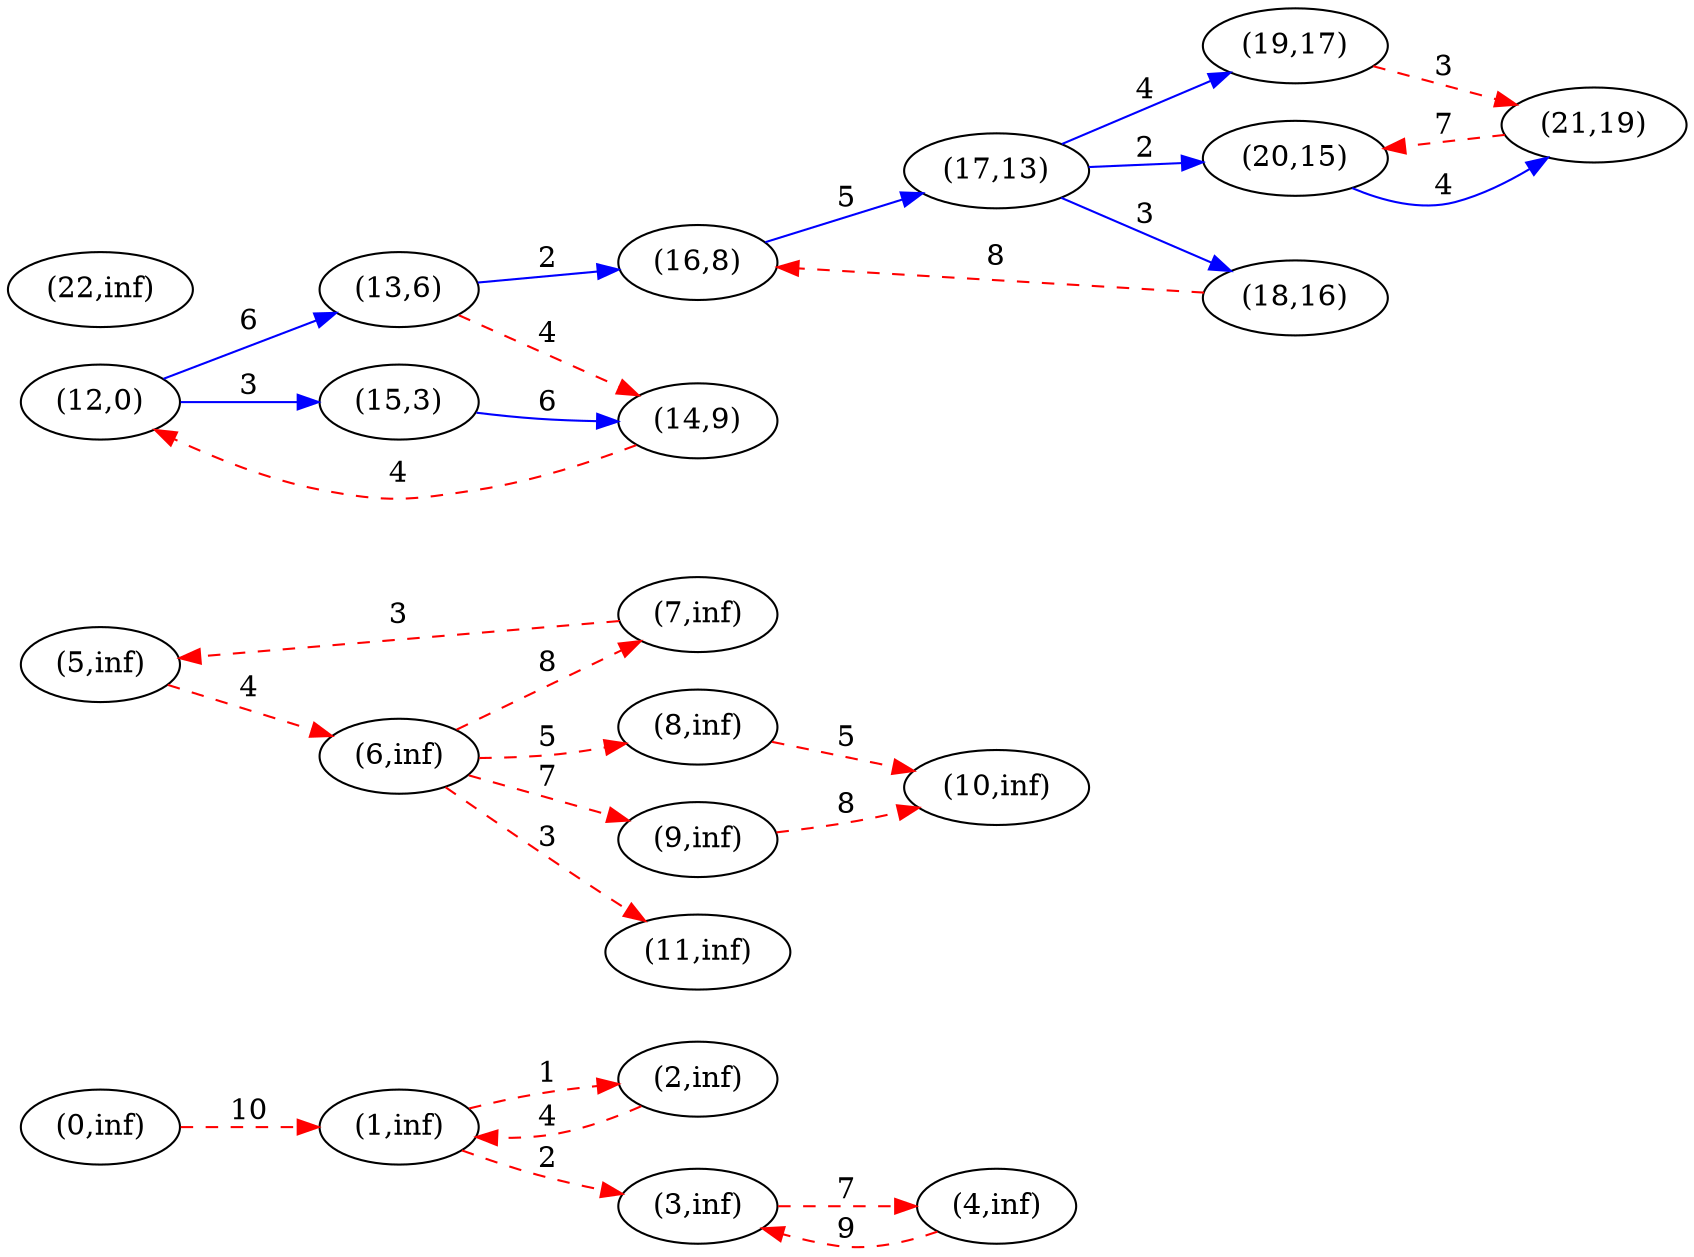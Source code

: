digraph G {
ranksep = "equally";
rankdir = LR;
{rank = same; "(0,inf)"; };
{rank = same; "(1,inf)"; };
{rank = same; "(2,inf)"; "(3,inf)"; };
{rank = same; "(4,inf)"; };
{rank = same; };
{rank = same; "(5,inf)"; };
{rank = same; "(6,inf)"; };
{rank = same; "(7,inf)"; "(8,inf)"; "(9,inf)"; "(11,inf)"; };
{rank = same; "(10,inf)"; };
{rank = same; "(12,0)"; };
{rank = same; "(13,6)"; "(15,3)"; };
{rank = same; "(14,9)"; "(16,8)"; };
{rank = same; "(17,13)"; };
{rank = same; "(18,16)"; "(19,17)"; "(20,15)"; };
{rank = same; "(21,19)"; };
{rank = same; };
{rank = same; "(22,inf)"; };
"(0,inf)"->"(1,inf)"[label="10" color = "red" style = "dashed" ];
"(1,inf)"->"(2,inf)"[label="1" color = "red" style = "dashed" ];
"(1,inf)"->"(3,inf)"[label="2" color = "red" style = "dashed" ];
"(2,inf)"->"(1,inf)"[label="4" color = "red" style = "dashed" ];
"(3,inf)"->"(4,inf)"[label="7" color = "red" style = "dashed" ];
"(4,inf)"->"(3,inf)"[label="9" color = "red" style = "dashed" ];
"(5,inf)"->"(6,inf)"[label="4" color = "red" style = "dashed" ];
"(6,inf)"->"(7,inf)"[label="8" color = "red" style = "dashed" ];
"(6,inf)"->"(8,inf)"[label="5" color = "red" style = "dashed" ];
"(6,inf)"->"(9,inf)"[label="7" color = "red" style = "dashed" ];
"(6,inf)"->"(11,inf)"[label="3" color = "red" style = "dashed" ];
"(7,inf)"->"(5,inf)"[label="3" color = "red" style = "dashed" ];
"(8,inf)"->"(10,inf)"[label="5" color = "red" style = "dashed" ];
"(9,inf)"->"(10,inf)"[label="8" color = "red" style = "dashed" ];
"(11,inf)"
"(10,inf)"
"(12,0)"->"(13,6)"[label="6" color = "blue"];
"(12,0)"->"(15,3)"[label="3" color = "blue"];
"(13,6)"->"(14,9)"[label="4" color = "red" style = "dashed" ];
"(13,6)"->"(16,8)"[label="2" color = "blue"];
"(15,3)"->"(14,9)"[label="6" color = "blue"];
"(14,9)"->"(12,0)"[label="4" color = "red" style = "dashed" ];
"(16,8)"->"(17,13)"[label="5" color = "blue"];
"(17,13)"->"(18,16)"[label="3" color = "blue"];
"(17,13)"->"(19,17)"[label="4" color = "blue"];
"(17,13)"->"(20,15)"[label="2" color = "blue"];
"(18,16)"->"(16,8)"[label="8" color = "red" style = "dashed" ];
"(19,17)"->"(21,19)"[label="3" color = "red" style = "dashed" ];
"(20,15)"->"(21,19)"[label="4" color = "blue"];
"(21,19)"->"(20,15)"[label="7" color = "red" style = "dashed" ];
"(22,inf)"
}
